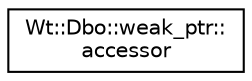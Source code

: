 digraph "Graphical Class Hierarchy"
{
 // LATEX_PDF_SIZE
  edge [fontname="Helvetica",fontsize="10",labelfontname="Helvetica",labelfontsize="10"];
  node [fontname="Helvetica",fontsize="10",shape=record];
  rankdir="LR";
  Node0 [label="Wt::Dbo::weak_ptr::\laccessor",height=0.2,width=0.4,color="black", fillcolor="white", style="filled",URL="$classWt_1_1Dbo_1_1weak__ptr_1_1accessor.html",tooltip=" "];
}
